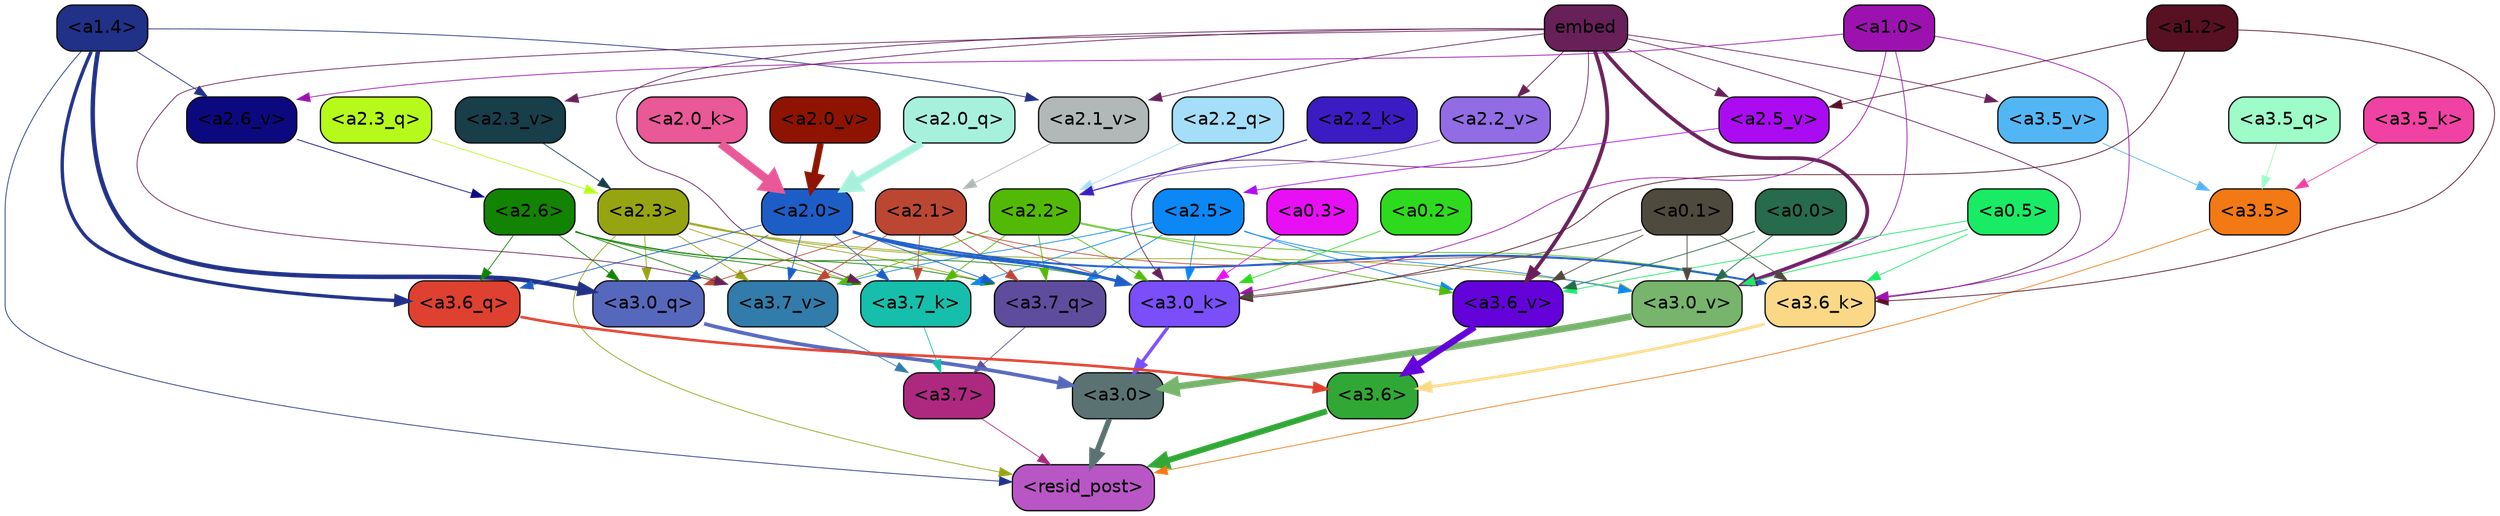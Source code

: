 strict digraph "" {
	graph [bgcolor=transparent,
		layout=dot,
		overlap=false,
		splines=true
	];
	"<a3.7>"	[color=black,
		fillcolor="#ad2980",
		fontname=Helvetica,
		shape=box,
		style="filled, rounded"];
	"<resid_post>"	[color=black,
		fillcolor="#b856c5",
		fontname=Helvetica,
		shape=box,
		style="filled, rounded"];
	"<a3.7>" -> "<resid_post>"	[color="#ad2980",
		penwidth=0.6];
	"<a3.6>"	[color=black,
		fillcolor="#31a835",
		fontname=Helvetica,
		shape=box,
		style="filled, rounded"];
	"<a3.6>" -> "<resid_post>"	[color="#31a835",
		penwidth=4.670643210411072];
	"<a3.5>"	[color=black,
		fillcolor="#f27913",
		fontname=Helvetica,
		shape=box,
		style="filled, rounded"];
	"<a3.5>" -> "<resid_post>"	[color="#f27913",
		penwidth=0.6];
	"<a3.0>"	[color=black,
		fillcolor="#5a7372",
		fontname=Helvetica,
		shape=box,
		style="filled, rounded"];
	"<a3.0>" -> "<resid_post>"	[color="#5a7372",
		penwidth=4.246885180473328];
	"<a2.3>"	[color=black,
		fillcolor="#97a411",
		fontname=Helvetica,
		shape=box,
		style="filled, rounded"];
	"<a2.3>" -> "<resid_post>"	[color="#97a411",
		penwidth=0.6];
	"<a3.7_q>"	[color=black,
		fillcolor="#5e4d9d",
		fontname=Helvetica,
		shape=box,
		style="filled, rounded"];
	"<a2.3>" -> "<a3.7_q>"	[color="#97a411",
		penwidth=0.6];
	"<a3.0_q>"	[color=black,
		fillcolor="#5668bc",
		fontname=Helvetica,
		shape=box,
		style="filled, rounded"];
	"<a2.3>" -> "<a3.0_q>"	[color="#97a411",
		penwidth=0.6];
	"<a3.7_k>"	[color=black,
		fillcolor="#16bfab",
		fontname=Helvetica,
		shape=box,
		style="filled, rounded"];
	"<a2.3>" -> "<a3.7_k>"	[color="#97a411",
		penwidth=0.6];
	"<a3.0_k>"	[color=black,
		fillcolor="#7a4ef9",
		fontname=Helvetica,
		shape=box,
		style="filled, rounded"];
	"<a2.3>" -> "<a3.0_k>"	[color="#97a411",
		penwidth=0.6];
	"<a3.7_v>"	[color=black,
		fillcolor="#317caa",
		fontname=Helvetica,
		shape=box,
		style="filled, rounded"];
	"<a2.3>" -> "<a3.7_v>"	[color="#97a411",
		penwidth=0.6];
	"<a3.0_v>"	[color=black,
		fillcolor="#76b56b",
		fontname=Helvetica,
		shape=box,
		style="filled, rounded"];
	"<a2.3>" -> "<a3.0_v>"	[color="#97a411",
		penwidth=0.6];
	"<a1.4>"	[color=black,
		fillcolor="#203187",
		fontname=Helvetica,
		shape=box,
		style="filled, rounded"];
	"<a1.4>" -> "<resid_post>"	[color="#203187",
		penwidth=0.6];
	"<a3.6_q>"	[color=black,
		fillcolor="#de412f",
		fontname=Helvetica,
		shape=box,
		style="filled, rounded"];
	"<a1.4>" -> "<a3.6_q>"	[color="#203187",
		penwidth=2.6487714648246765];
	"<a1.4>" -> "<a3.0_q>"	[color="#203187",
		penwidth=3.477886103093624];
	"<a2.6_v>"	[color=black,
		fillcolor="#0c097f",
		fontname=Helvetica,
		shape=box,
		style="filled, rounded"];
	"<a1.4>" -> "<a2.6_v>"	[color="#203187",
		penwidth=0.6];
	"<a2.1_v>"	[color=black,
		fillcolor="#b2b7b7",
		fontname=Helvetica,
		shape=box,
		style="filled, rounded"];
	"<a1.4>" -> "<a2.1_v>"	[color="#203187",
		penwidth=0.6];
	"<a3.7_q>" -> "<a3.7>"	[color="#5e4d9d",
		penwidth=0.6];
	"<a3.6_q>" -> "<a3.6>"	[color="#de412f",
		penwidth=2.03758105635643];
	"<a3.5_q>"	[color=black,
		fillcolor="#9dfcc8",
		fontname=Helvetica,
		shape=box,
		style="filled, rounded"];
	"<a3.5_q>" -> "<a3.5>"	[color="#9dfcc8",
		penwidth=0.6];
	"<a3.0_q>" -> "<a3.0>"	[color="#5668bc",
		penwidth=2.8638100624084473];
	"<a3.7_k>" -> "<a3.7>"	[color="#16bfab",
		penwidth=0.6];
	"<a3.6_k>"	[color=black,
		fillcolor="#fad886",
		fontname=Helvetica,
		shape=box,
		style="filled, rounded"];
	"<a3.6_k>" -> "<a3.6>"	[color="#fad886",
		penwidth=2.174198240041733];
	"<a3.5_k>"	[color=black,
		fillcolor="#f042a2",
		fontname=Helvetica,
		shape=box,
		style="filled, rounded"];
	"<a3.5_k>" -> "<a3.5>"	[color="#f042a2",
		penwidth=0.6];
	"<a3.0_k>" -> "<a3.0>"	[color="#7a4ef9",
		penwidth=2.6274144649505615];
	"<a3.7_v>" -> "<a3.7>"	[color="#317caa",
		penwidth=0.6];
	"<a3.6_v>"	[color=black,
		fillcolor="#6303da",
		fontname=Helvetica,
		shape=box,
		style="filled, rounded"];
	"<a3.6_v>" -> "<a3.6>"	[color="#6303da",
		penwidth=5.002329230308533];
	"<a3.5_v>"	[color=black,
		fillcolor="#53b6f4",
		fontname=Helvetica,
		shape=box,
		style="filled, rounded"];
	"<a3.5_v>" -> "<a3.5>"	[color="#53b6f4",
		penwidth=0.6];
	"<a3.0_v>" -> "<a3.0>"	[color="#76b56b",
		penwidth=5.188832879066467];
	"<a2.6>"	[color=black,
		fillcolor="#128303",
		fontname=Helvetica,
		shape=box,
		style="filled, rounded"];
	"<a2.6>" -> "<a3.7_q>"	[color="#128303",
		penwidth=0.6];
	"<a2.6>" -> "<a3.6_q>"	[color="#128303",
		penwidth=0.6];
	"<a2.6>" -> "<a3.0_q>"	[color="#128303",
		penwidth=0.6];
	"<a2.6>" -> "<a3.7_k>"	[color="#128303",
		penwidth=0.6];
	"<a2.6>" -> "<a3.0_k>"	[color="#128303",
		penwidth=0.6];
	"<a2.6>" -> "<a3.7_v>"	[color="#128303",
		penwidth=0.6];
	"<a2.5>"	[color=black,
		fillcolor="#0b88f5",
		fontname=Helvetica,
		shape=box,
		style="filled, rounded"];
	"<a2.5>" -> "<a3.7_q>"	[color="#0b88f5",
		penwidth=0.6];
	"<a2.5>" -> "<a3.7_k>"	[color="#0b88f5",
		penwidth=0.6];
	"<a2.5>" -> "<a3.0_k>"	[color="#0b88f5",
		penwidth=0.6];
	"<a2.5>" -> "<a3.7_v>"	[color="#0b88f5",
		penwidth=0.6];
	"<a2.5>" -> "<a3.6_v>"	[color="#0b88f5",
		penwidth=0.6];
	"<a2.5>" -> "<a3.0_v>"	[color="#0b88f5",
		penwidth=0.6];
	"<a2.2>"	[color=black,
		fillcolor="#52ba06",
		fontname=Helvetica,
		shape=box,
		style="filled, rounded"];
	"<a2.2>" -> "<a3.7_q>"	[color="#52ba06",
		penwidth=0.6];
	"<a2.2>" -> "<a3.7_k>"	[color="#52ba06",
		penwidth=0.6];
	"<a2.2>" -> "<a3.6_k>"	[color="#52ba06",
		penwidth=0.6];
	"<a2.2>" -> "<a3.0_k>"	[color="#52ba06",
		penwidth=0.6];
	"<a2.2>" -> "<a3.7_v>"	[color="#52ba06",
		penwidth=0.6];
	"<a2.2>" -> "<a3.6_v>"	[color="#52ba06",
		penwidth=0.6];
	"<a2.1>"	[color=black,
		fillcolor="#bb4733",
		fontname=Helvetica,
		shape=box,
		style="filled, rounded"];
	"<a2.1>" -> "<a3.7_q>"	[color="#bb4733",
		penwidth=0.6];
	"<a2.1>" -> "<a3.0_q>"	[color="#bb4733",
		penwidth=0.6];
	"<a2.1>" -> "<a3.7_k>"	[color="#bb4733",
		penwidth=0.6];
	"<a2.1>" -> "<a3.6_k>"	[color="#bb4733",
		penwidth=0.6];
	"<a2.1>" -> "<a3.0_k>"	[color="#bb4733",
		penwidth=0.6];
	"<a2.1>" -> "<a3.7_v>"	[color="#bb4733",
		penwidth=0.6];
	"<a2.0>"	[color=black,
		fillcolor="#1d5ec6",
		fontname=Helvetica,
		shape=box,
		style="filled, rounded"];
	"<a2.0>" -> "<a3.7_q>"	[color="#1d5ec6",
		penwidth=0.6];
	"<a2.0>" -> "<a3.6_q>"	[color="#1d5ec6",
		penwidth=0.6];
	"<a2.0>" -> "<a3.0_q>"	[color="#1d5ec6",
		penwidth=0.6];
	"<a2.0>" -> "<a3.7_k>"	[color="#1d5ec6",
		penwidth=0.6];
	"<a2.0>" -> "<a3.6_k>"	[color="#1d5ec6",
		penwidth=1.5417278409004211];
	"<a2.0>" -> "<a3.0_k>"	[color="#1d5ec6",
		penwidth=2.23091459274292];
	"<a2.0>" -> "<a3.7_v>"	[color="#1d5ec6",
		penwidth=0.6];
	embed	[color=black,
		fillcolor="#682059",
		fontname=Helvetica,
		shape=box,
		style="filled, rounded"];
	embed -> "<a3.7_k>"	[color="#682059",
		penwidth=0.6];
	embed -> "<a3.6_k>"	[color="#682059",
		penwidth=0.6];
	embed -> "<a3.0_k>"	[color="#682059",
		penwidth=0.6];
	embed -> "<a3.7_v>"	[color="#682059",
		penwidth=0.6];
	embed -> "<a3.6_v>"	[color="#682059",
		penwidth=2.9511587619781494];
	embed -> "<a3.5_v>"	[color="#682059",
		penwidth=0.6];
	embed -> "<a3.0_v>"	[color="#682059",
		penwidth=2.8577730655670166];
	"<a2.5_v>"	[color=black,
		fillcolor="#ab0bf1",
		fontname=Helvetica,
		shape=box,
		style="filled, rounded"];
	embed -> "<a2.5_v>"	[color="#682059",
		penwidth=0.6];
	"<a2.3_v>"	[color=black,
		fillcolor="#183e4a",
		fontname=Helvetica,
		shape=box,
		style="filled, rounded"];
	embed -> "<a2.3_v>"	[color="#682059",
		penwidth=0.6];
	"<a2.2_v>"	[color=black,
		fillcolor="#916ce4",
		fontname=Helvetica,
		shape=box,
		style="filled, rounded"];
	embed -> "<a2.2_v>"	[color="#682059",
		penwidth=0.6];
	embed -> "<a2.1_v>"	[color="#682059",
		penwidth=0.6];
	"<a1.2>"	[color=black,
		fillcolor="#581023",
		fontname=Helvetica,
		shape=box,
		style="filled, rounded"];
	"<a1.2>" -> "<a3.6_k>"	[color="#581023",
		penwidth=0.6];
	"<a1.2>" -> "<a3.0_k>"	[color="#581023",
		penwidth=0.6];
	"<a1.2>" -> "<a2.5_v>"	[color="#581023",
		penwidth=0.6];
	"<a1.0>"	[color=black,
		fillcolor="#9e11b1",
		fontname=Helvetica,
		shape=box,
		style="filled, rounded"];
	"<a1.0>" -> "<a3.6_k>"	[color="#9e11b1",
		penwidth=0.6];
	"<a1.0>" -> "<a3.0_k>"	[color="#9e11b1",
		penwidth=0.6];
	"<a1.0>" -> "<a3.0_v>"	[color="#9e11b1",
		penwidth=0.6];
	"<a1.0>" -> "<a2.6_v>"	[color="#9e11b1",
		penwidth=0.6];
	"<a0.5>"	[color=black,
		fillcolor="#19ec64",
		fontname=Helvetica,
		shape=box,
		style="filled, rounded"];
	"<a0.5>" -> "<a3.6_k>"	[color="#19ec64",
		penwidth=0.6];
	"<a0.5>" -> "<a3.6_v>"	[color="#19ec64",
		penwidth=0.6];
	"<a0.5>" -> "<a3.0_v>"	[color="#19ec64",
		penwidth=0.6446345448493958];
	"<a0.1>"	[color=black,
		fillcolor="#4f4a3e",
		fontname=Helvetica,
		shape=box,
		style="filled, rounded"];
	"<a0.1>" -> "<a3.6_k>"	[color="#4f4a3e",
		penwidth=0.6];
	"<a0.1>" -> "<a3.0_k>"	[color="#4f4a3e",
		penwidth=0.6];
	"<a0.1>" -> "<a3.6_v>"	[color="#4f4a3e",
		penwidth=0.6];
	"<a0.1>" -> "<a3.0_v>"	[color="#4f4a3e",
		penwidth=0.6];
	"<a0.3>"	[color=black,
		fillcolor="#e80ff4",
		fontname=Helvetica,
		shape=box,
		style="filled, rounded"];
	"<a0.3>" -> "<a3.0_k>"	[color="#e80ff4",
		penwidth=0.6];
	"<a0.2>"	[color=black,
		fillcolor="#2eda1d",
		fontname=Helvetica,
		shape=box,
		style="filled, rounded"];
	"<a0.2>" -> "<a3.0_k>"	[color="#2eda1d",
		penwidth=0.6];
	"<a0.0>"	[color=black,
		fillcolor="#266b4b",
		fontname=Helvetica,
		shape=box,
		style="filled, rounded"];
	"<a0.0>" -> "<a3.6_v>"	[color="#266b4b",
		penwidth=0.6];
	"<a0.0>" -> "<a3.0_v>"	[color="#266b4b",
		penwidth=0.6];
	"<a2.3_q>"	[color=black,
		fillcolor="#b5fa1b",
		fontname=Helvetica,
		shape=box,
		style="filled, rounded"];
	"<a2.3_q>" -> "<a2.3>"	[color="#b5fa1b",
		penwidth=0.6];
	"<a2.2_q>"	[color=black,
		fillcolor="#a4def8",
		fontname=Helvetica,
		shape=box,
		style="filled, rounded"];
	"<a2.2_q>" -> "<a2.2>"	[color="#a4def8",
		penwidth=0.6407594680786133];
	"<a2.0_q>"	[color=black,
		fillcolor="#a7f1dc",
		fontname=Helvetica,
		shape=box,
		style="filled, rounded"];
	"<a2.0_q>" -> "<a2.0>"	[color="#a7f1dc",
		penwidth=5.885338068008423];
	"<a2.2_k>"	[color=black,
		fillcolor="#3b1cc2",
		fontname=Helvetica,
		shape=box,
		style="filled, rounded"];
	"<a2.2_k>" -> "<a2.2>"	[color="#3b1cc2",
		penwidth=0.7811911106109619];
	"<a2.0_k>"	[color=black,
		fillcolor="#e95897",
		fontname=Helvetica,
		shape=box,
		style="filled, rounded"];
	"<a2.0_k>" -> "<a2.0>"	[color="#e95897",
		penwidth=6.657835483551025];
	"<a2.6_v>" -> "<a2.6>"	[color="#0c097f",
		penwidth=0.6];
	"<a2.5_v>" -> "<a2.5>"	[color="#ab0bf1",
		penwidth=0.6];
	"<a2.3_v>" -> "<a2.3>"	[color="#183e4a",
		penwidth=0.6];
	"<a2.2_v>" -> "<a2.2>"	[color="#916ce4",
		penwidth=0.6];
	"<a2.1_v>" -> "<a2.1>"	[color="#b2b7b7",
		penwidth=0.6];
	"<a2.0_v>"	[color=black,
		fillcolor="#8e1401",
		fontname=Helvetica,
		shape=box,
		style="filled, rounded"];
	"<a2.0_v>" -> "<a2.0>"	[color="#8e1401",
		penwidth=5.070239782333374];
}
